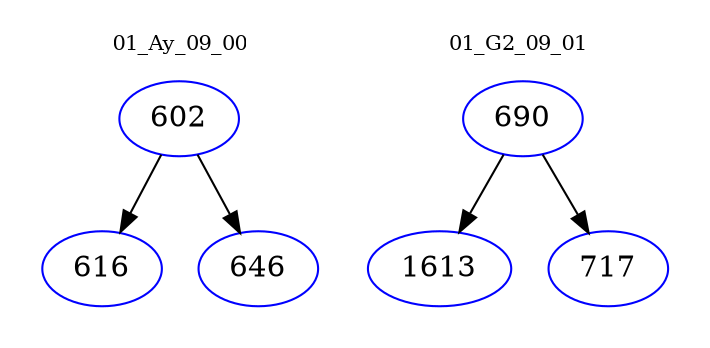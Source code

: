 digraph{
subgraph cluster_0 {
color = white
label = "01_Ay_09_00";
fontsize=10;
T0_602 [label="602", color="blue"]
T0_602 -> T0_616 [color="black"]
T0_616 [label="616", color="blue"]
T0_602 -> T0_646 [color="black"]
T0_646 [label="646", color="blue"]
}
subgraph cluster_1 {
color = white
label = "01_G2_09_01";
fontsize=10;
T1_690 [label="690", color="blue"]
T1_690 -> T1_1613 [color="black"]
T1_1613 [label="1613", color="blue"]
T1_690 -> T1_717 [color="black"]
T1_717 [label="717", color="blue"]
}
}
